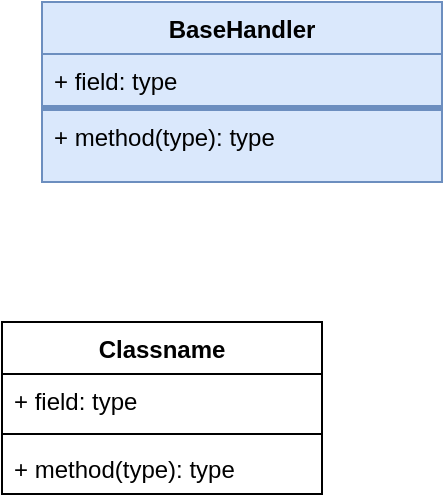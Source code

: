 <mxfile version="23.1.6" type="github">
  <diagram name="第 1 页" id="OhDWiPs8Fqru30uXbuC6">
    <mxGraphModel dx="1050" dy="530" grid="1" gridSize="10" guides="1" tooltips="1" connect="1" arrows="1" fold="1" page="1" pageScale="1" pageWidth="827" pageHeight="1169" background="none" math="0" shadow="0">
      <root>
        <mxCell id="0" />
        <mxCell id="1" parent="0" />
        <mxCell id="HJPvidHYIMNPiGEeuBWW-1" value="BaseHandler" style="swimlane;fontStyle=1;align=center;verticalAlign=top;childLayout=stackLayout;horizontal=1;startSize=26;horizontalStack=0;resizeParent=1;resizeParentMax=0;resizeLast=0;collapsible=1;marginBottom=0;whiteSpace=wrap;html=1;fillColor=#dae8fc;strokeColor=#6c8ebf;" vertex="1" parent="1">
          <mxGeometry x="140" y="130" width="200" height="90" as="geometry">
            <mxRectangle x="140" y="130" width="110" height="30" as="alternateBounds" />
          </mxGeometry>
        </mxCell>
        <mxCell id="HJPvidHYIMNPiGEeuBWW-2" value="+ field: type" style="text;strokeColor=#6c8ebf;fillColor=#dae8fc;align=left;verticalAlign=top;spacingLeft=4;spacingRight=4;overflow=hidden;rotatable=0;points=[[0,0.5],[1,0.5]];portConstraint=eastwest;whiteSpace=wrap;html=1;" vertex="1" parent="HJPvidHYIMNPiGEeuBWW-1">
          <mxGeometry y="26" width="200" height="26" as="geometry" />
        </mxCell>
        <mxCell id="HJPvidHYIMNPiGEeuBWW-3" value="" style="line;strokeWidth=1;fillColor=none;align=left;verticalAlign=middle;spacingTop=-1;spacingLeft=3;spacingRight=3;rotatable=0;labelPosition=right;points=[];portConstraint=eastwest;strokeColor=inherit;" vertex="1" parent="HJPvidHYIMNPiGEeuBWW-1">
          <mxGeometry y="52" width="200" height="2" as="geometry" />
        </mxCell>
        <mxCell id="HJPvidHYIMNPiGEeuBWW-4" value="+ method(type): type" style="text;strokeColor=#6c8ebf;fillColor=#dae8fc;align=left;verticalAlign=top;spacingLeft=4;spacingRight=4;overflow=hidden;rotatable=0;points=[[0,0.5],[1,0.5]];portConstraint=eastwest;whiteSpace=wrap;html=1;" vertex="1" parent="HJPvidHYIMNPiGEeuBWW-1">
          <mxGeometry y="54" width="200" height="36" as="geometry" />
        </mxCell>
        <mxCell id="HJPvidHYIMNPiGEeuBWW-5" value="Classname" style="swimlane;fontStyle=1;align=center;verticalAlign=top;childLayout=stackLayout;horizontal=1;startSize=26;horizontalStack=0;resizeParent=1;resizeParentMax=0;resizeLast=0;collapsible=1;marginBottom=0;whiteSpace=wrap;html=1;labelBackgroundColor=none;swimlaneFillColor=none;" vertex="1" parent="1">
          <mxGeometry x="120" y="290" width="160" height="86" as="geometry" />
        </mxCell>
        <mxCell id="HJPvidHYIMNPiGEeuBWW-6" value="+ field: type" style="text;align=left;verticalAlign=top;spacingLeft=4;spacingRight=4;overflow=hidden;rotatable=0;points=[[0,0.5],[1,0.5]];portConstraint=eastwest;whiteSpace=wrap;html=1;labelBackgroundColor=none;swimlaneFillColor=none;" vertex="1" parent="HJPvidHYIMNPiGEeuBWW-5">
          <mxGeometry y="26" width="160" height="26" as="geometry" />
        </mxCell>
        <mxCell id="HJPvidHYIMNPiGEeuBWW-7" value="" style="line;strokeWidth=1;align=left;verticalAlign=middle;spacingTop=-1;spacingLeft=3;spacingRight=3;rotatable=0;labelPosition=right;points=[];portConstraint=eastwest;labelBackgroundColor=none;swimlaneFillColor=none;" vertex="1" parent="HJPvidHYIMNPiGEeuBWW-5">
          <mxGeometry y="52" width="160" height="8" as="geometry" />
        </mxCell>
        <mxCell id="HJPvidHYIMNPiGEeuBWW-8" value="+ method(type): type" style="text;align=left;verticalAlign=top;spacingLeft=4;spacingRight=4;overflow=hidden;rotatable=0;points=[[0,0.5],[1,0.5]];portConstraint=eastwest;whiteSpace=wrap;html=1;labelBackgroundColor=none;swimlaneFillColor=none;" vertex="1" parent="HJPvidHYIMNPiGEeuBWW-5">
          <mxGeometry y="60" width="160" height="26" as="geometry" />
        </mxCell>
      </root>
    </mxGraphModel>
  </diagram>
</mxfile>
